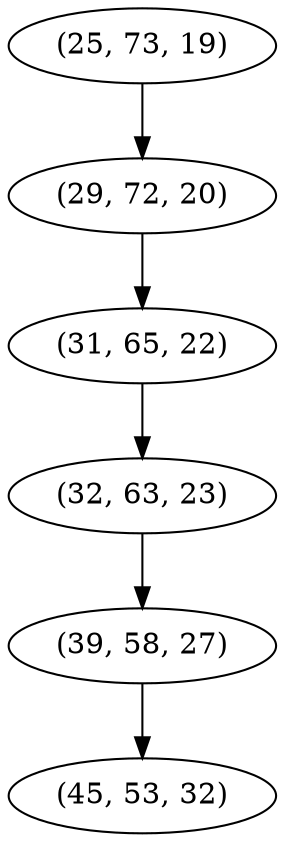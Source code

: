 digraph tree {
    "(25, 73, 19)";
    "(29, 72, 20)";
    "(31, 65, 22)";
    "(32, 63, 23)";
    "(39, 58, 27)";
    "(45, 53, 32)";
    "(25, 73, 19)" -> "(29, 72, 20)";
    "(29, 72, 20)" -> "(31, 65, 22)";
    "(31, 65, 22)" -> "(32, 63, 23)";
    "(32, 63, 23)" -> "(39, 58, 27)";
    "(39, 58, 27)" -> "(45, 53, 32)";
}
